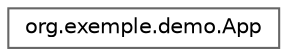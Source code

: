 digraph "Graphical Class Hierarchy"
{
 // LATEX_PDF_SIZE
  bgcolor="transparent";
  edge [fontname=Helvetica,fontsize=10,labelfontname=Helvetica,labelfontsize=10];
  node [fontname=Helvetica,fontsize=10,shape=box,height=0.2,width=0.4];
  rankdir="LR";
  Node0 [label="org.exemple.demo.App",height=0.2,width=0.4,color="grey40", fillcolor="white", style="filled",URL="$classorg_1_1exemple_1_1demo_1_1_app.html",tooltip=" "];
}
